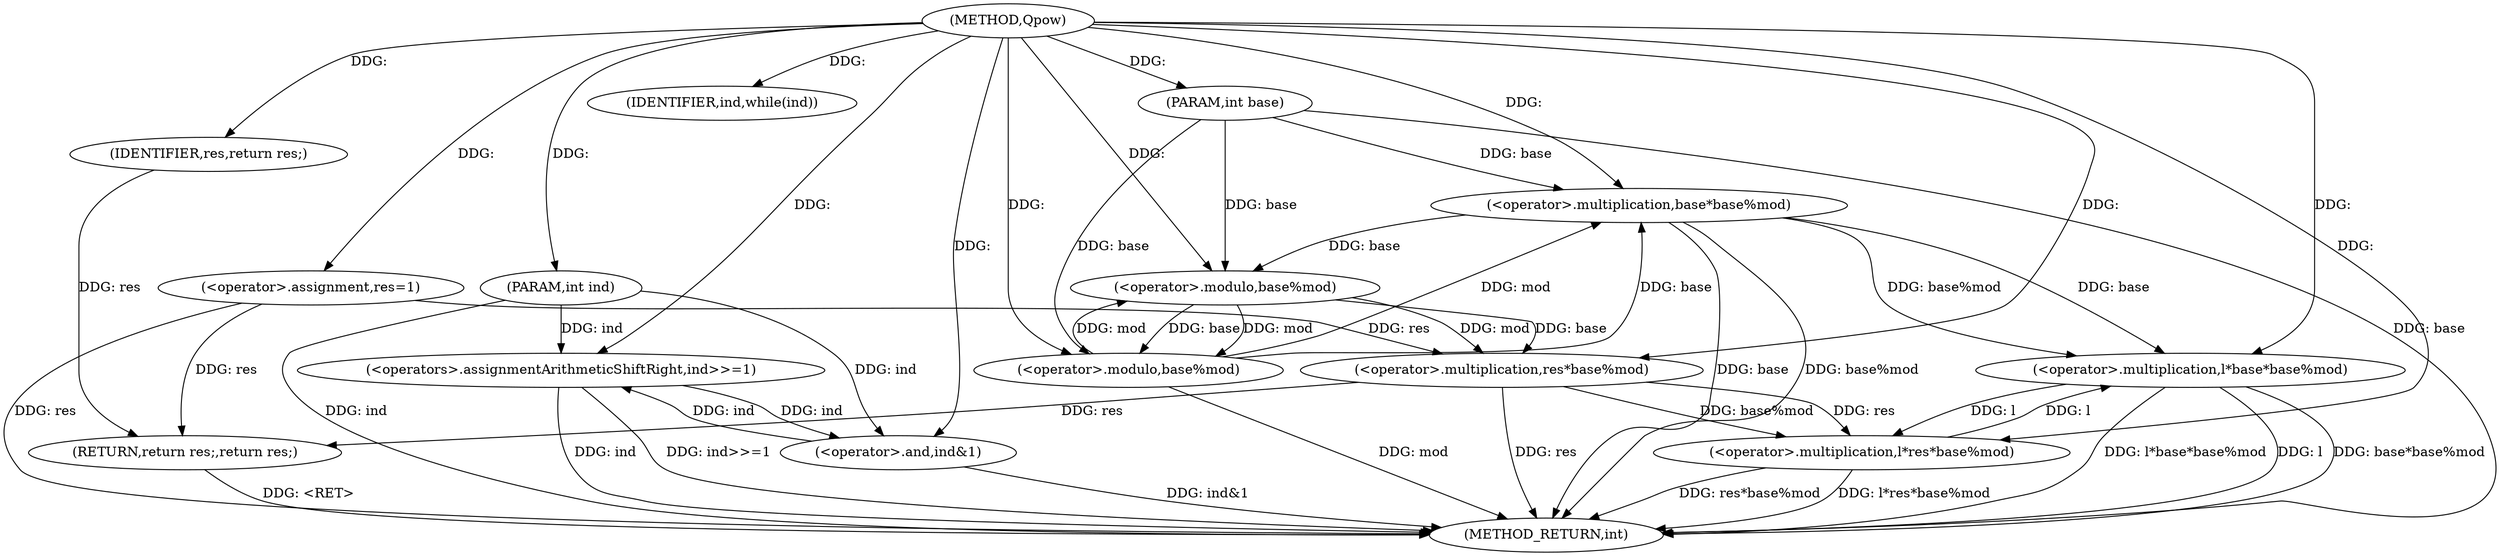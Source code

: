 digraph "Qpow" {  
"1000155" [label = "(METHOD,Qpow)" ]
"1000189" [label = "(METHOD_RETURN,int)" ]
"1000156" [label = "(PARAM,int base)" ]
"1000157" [label = "(PARAM,int ind)" ]
"1000160" [label = "(<operator>.assignment,res=1)" ]
"1000187" [label = "(RETURN,return res;,return res;)" ]
"1000164" [label = "(IDENTIFIER,ind,while(ind))" ]
"1000188" [label = "(IDENTIFIER,res,return res;)" ]
"1000170" [label = "(<operator>.multiplication,l*res*base%mod)" ]
"1000177" [label = "(<operator>.multiplication,l*base*base%mod)" ]
"1000184" [label = "(<operators>.assignmentArithmeticShiftRight,ind>>=1)" ]
"1000167" [label = "(<operator>.and,ind&1)" ]
"1000172" [label = "(<operator>.multiplication,res*base%mod)" ]
"1000179" [label = "(<operator>.multiplication,base*base%mod)" ]
"1000174" [label = "(<operator>.modulo,base%mod)" ]
"1000181" [label = "(<operator>.modulo,base%mod)" ]
  "1000156" -> "1000189"  [ label = "DDG: base"] 
  "1000157" -> "1000189"  [ label = "DDG: ind"] 
  "1000160" -> "1000189"  [ label = "DDG: res"] 
  "1000167" -> "1000189"  [ label = "DDG: ind&1"] 
  "1000172" -> "1000189"  [ label = "DDG: res"] 
  "1000170" -> "1000189"  [ label = "DDG: res*base%mod"] 
  "1000170" -> "1000189"  [ label = "DDG: l*res*base%mod"] 
  "1000177" -> "1000189"  [ label = "DDG: l"] 
  "1000179" -> "1000189"  [ label = "DDG: base"] 
  "1000181" -> "1000189"  [ label = "DDG: mod"] 
  "1000179" -> "1000189"  [ label = "DDG: base%mod"] 
  "1000177" -> "1000189"  [ label = "DDG: base*base%mod"] 
  "1000177" -> "1000189"  [ label = "DDG: l*base*base%mod"] 
  "1000184" -> "1000189"  [ label = "DDG: ind"] 
  "1000184" -> "1000189"  [ label = "DDG: ind>>=1"] 
  "1000187" -> "1000189"  [ label = "DDG: <RET>"] 
  "1000155" -> "1000156"  [ label = "DDG: "] 
  "1000155" -> "1000157"  [ label = "DDG: "] 
  "1000155" -> "1000160"  [ label = "DDG: "] 
  "1000188" -> "1000187"  [ label = "DDG: res"] 
  "1000160" -> "1000187"  [ label = "DDG: res"] 
  "1000172" -> "1000187"  [ label = "DDG: res"] 
  "1000155" -> "1000164"  [ label = "DDG: "] 
  "1000155" -> "1000188"  [ label = "DDG: "] 
  "1000177" -> "1000170"  [ label = "DDG: l"] 
  "1000155" -> "1000170"  [ label = "DDG: "] 
  "1000172" -> "1000170"  [ label = "DDG: base%mod"] 
  "1000172" -> "1000170"  [ label = "DDG: res"] 
  "1000170" -> "1000177"  [ label = "DDG: l"] 
  "1000155" -> "1000177"  [ label = "DDG: "] 
  "1000179" -> "1000177"  [ label = "DDG: base"] 
  "1000179" -> "1000177"  [ label = "DDG: base%mod"] 
  "1000167" -> "1000184"  [ label = "DDG: ind"] 
  "1000157" -> "1000184"  [ label = "DDG: ind"] 
  "1000155" -> "1000184"  [ label = "DDG: "] 
  "1000184" -> "1000167"  [ label = "DDG: ind"] 
  "1000157" -> "1000167"  [ label = "DDG: ind"] 
  "1000155" -> "1000167"  [ label = "DDG: "] 
  "1000160" -> "1000172"  [ label = "DDG: res"] 
  "1000155" -> "1000172"  [ label = "DDG: "] 
  "1000174" -> "1000172"  [ label = "DDG: mod"] 
  "1000174" -> "1000172"  [ label = "DDG: base"] 
  "1000181" -> "1000179"  [ label = "DDG: base"] 
  "1000156" -> "1000179"  [ label = "DDG: base"] 
  "1000155" -> "1000179"  [ label = "DDG: "] 
  "1000181" -> "1000179"  [ label = "DDG: mod"] 
  "1000179" -> "1000174"  [ label = "DDG: base"] 
  "1000156" -> "1000174"  [ label = "DDG: base"] 
  "1000155" -> "1000174"  [ label = "DDG: "] 
  "1000181" -> "1000174"  [ label = "DDG: mod"] 
  "1000174" -> "1000181"  [ label = "DDG: base"] 
  "1000156" -> "1000181"  [ label = "DDG: base"] 
  "1000155" -> "1000181"  [ label = "DDG: "] 
  "1000174" -> "1000181"  [ label = "DDG: mod"] 
}
